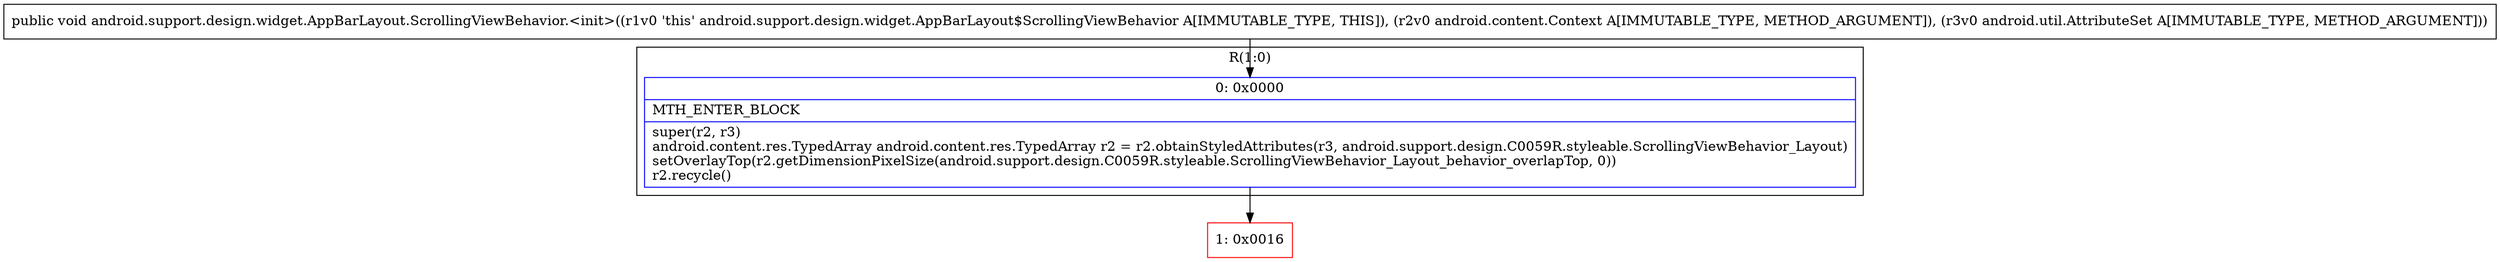 digraph "CFG forandroid.support.design.widget.AppBarLayout.ScrollingViewBehavior.\<init\>(Landroid\/content\/Context;Landroid\/util\/AttributeSet;)V" {
subgraph cluster_Region_815729301 {
label = "R(1:0)";
node [shape=record,color=blue];
Node_0 [shape=record,label="{0\:\ 0x0000|MTH_ENTER_BLOCK\l|super(r2, r3)\landroid.content.res.TypedArray android.content.res.TypedArray r2 = r2.obtainStyledAttributes(r3, android.support.design.C0059R.styleable.ScrollingViewBehavior_Layout)\lsetOverlayTop(r2.getDimensionPixelSize(android.support.design.C0059R.styleable.ScrollingViewBehavior_Layout_behavior_overlapTop, 0))\lr2.recycle()\l}"];
}
Node_1 [shape=record,color=red,label="{1\:\ 0x0016}"];
MethodNode[shape=record,label="{public void android.support.design.widget.AppBarLayout.ScrollingViewBehavior.\<init\>((r1v0 'this' android.support.design.widget.AppBarLayout$ScrollingViewBehavior A[IMMUTABLE_TYPE, THIS]), (r2v0 android.content.Context A[IMMUTABLE_TYPE, METHOD_ARGUMENT]), (r3v0 android.util.AttributeSet A[IMMUTABLE_TYPE, METHOD_ARGUMENT])) }"];
MethodNode -> Node_0;
Node_0 -> Node_1;
}

